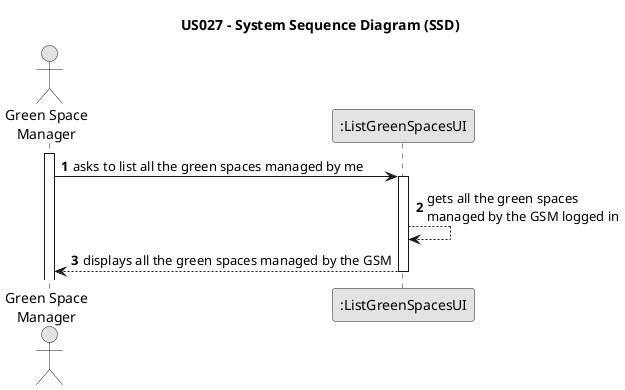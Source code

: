 @startuml
skinparam monochrome true
skinparam packageStyle rectangle
skinparam shadowing false

title US027 - System Sequence Diagram (SSD)

autonumber

actor "Green Space\nManager" as GSM
participant ":ListGreenSpacesUI" as UI

activate GSM

    GSM -> UI : asks to list all the green spaces managed by me
    activate UI

        UI --> UI : gets all the green spaces\nmanaged by the GSM logged in
        UI --> GSM : displays all the green spaces managed by the GSM
    deactivate UI

@enduml